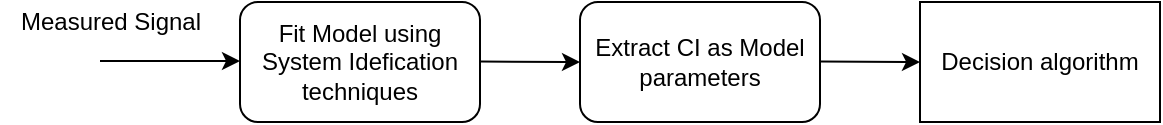 <mxfile version="14.6.13" type="device"><diagram id="Fwy2rd_W_aRbeCyHxdwp" name="Page-1"><mxGraphModel dx="630" dy="571" grid="1" gridSize="10" guides="1" tooltips="1" connect="1" arrows="1" fold="1" page="1" pageScale="1" pageWidth="850" pageHeight="1100" math="0" shadow="0"><root><mxCell id="0"/><mxCell id="1" parent="0"/><mxCell id="QGob4CPvY9Q8eJRkQmHk-1" value="Fit Model using System Idefication techniques" style="rounded=1;whiteSpace=wrap;html=1;fillColor=none;" vertex="1" parent="1"><mxGeometry x="260" y="260" width="120" height="60" as="geometry"/></mxCell><mxCell id="QGob4CPvY9Q8eJRkQmHk-2" value="" style="endArrow=classic;html=1;" edge="1" parent="1"><mxGeometry width="50" height="50" relative="1" as="geometry"><mxPoint x="190" y="289.5" as="sourcePoint"/><mxPoint x="260" y="289.5" as="targetPoint"/></mxGeometry></mxCell><mxCell id="QGob4CPvY9Q8eJRkQmHk-4" value="Measured Signal" style="text;html=1;align=center;verticalAlign=middle;resizable=0;points=[];autosize=1;strokeColor=none;" vertex="1" parent="1"><mxGeometry x="140" y="260" width="110" height="20" as="geometry"/></mxCell><mxCell id="QGob4CPvY9Q8eJRkQmHk-5" value="" style="endArrow=classic;html=1;" edge="1" parent="1"><mxGeometry width="50" height="50" relative="1" as="geometry"><mxPoint x="380" y="289.76" as="sourcePoint"/><mxPoint x="430" y="290" as="targetPoint"/></mxGeometry></mxCell><mxCell id="QGob4CPvY9Q8eJRkQmHk-6" value="Extract CI as Model parameters" style="rounded=1;whiteSpace=wrap;html=1;fillColor=none;" vertex="1" parent="1"><mxGeometry x="430" y="260" width="120" height="60" as="geometry"/></mxCell><mxCell id="QGob4CPvY9Q8eJRkQmHk-7" value="Decision algorithm" style="rounded=0;whiteSpace=wrap;html=1;fillColor=none;" vertex="1" parent="1"><mxGeometry x="600" y="260" width="120" height="60" as="geometry"/></mxCell><mxCell id="QGob4CPvY9Q8eJRkQmHk-8" value="" style="endArrow=classic;html=1;" edge="1" parent="1"><mxGeometry width="50" height="50" relative="1" as="geometry"><mxPoint x="550" y="289.71" as="sourcePoint"/><mxPoint x="600" y="290" as="targetPoint"/></mxGeometry></mxCell></root></mxGraphModel></diagram></mxfile>